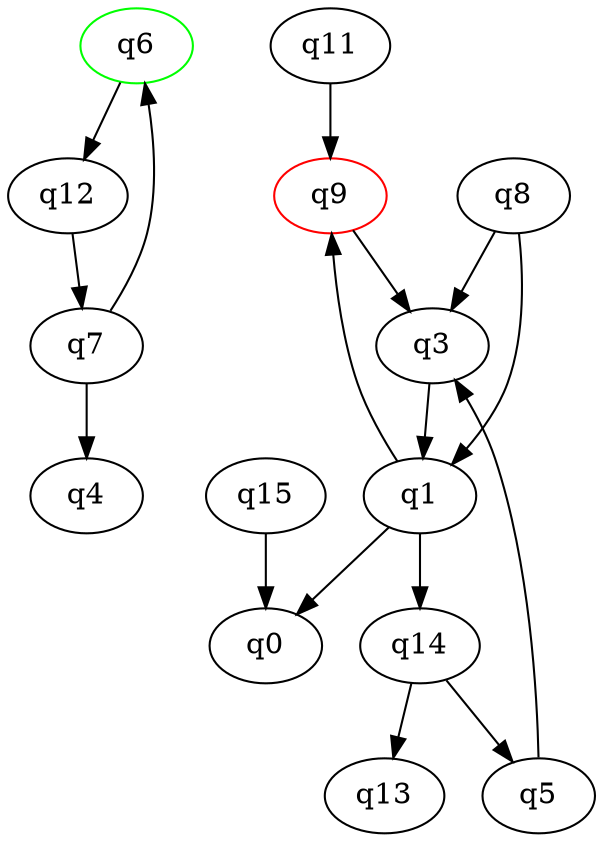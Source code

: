 digraph A{
q6 [initial=1,color=green];
q9 [final=1,color=red];
q1 -> q0;
q1 -> q9;
q1 -> q14;
q3 -> q1;
q5 -> q3;
q6 -> q12;
q7 -> q4;
q7 -> q6;
q8 -> q1;
q8 -> q3;
q9 -> q3;
q11 -> q9;
q12 -> q7;
q14 -> q5;
q14 -> q13;
q15 -> q0;
}